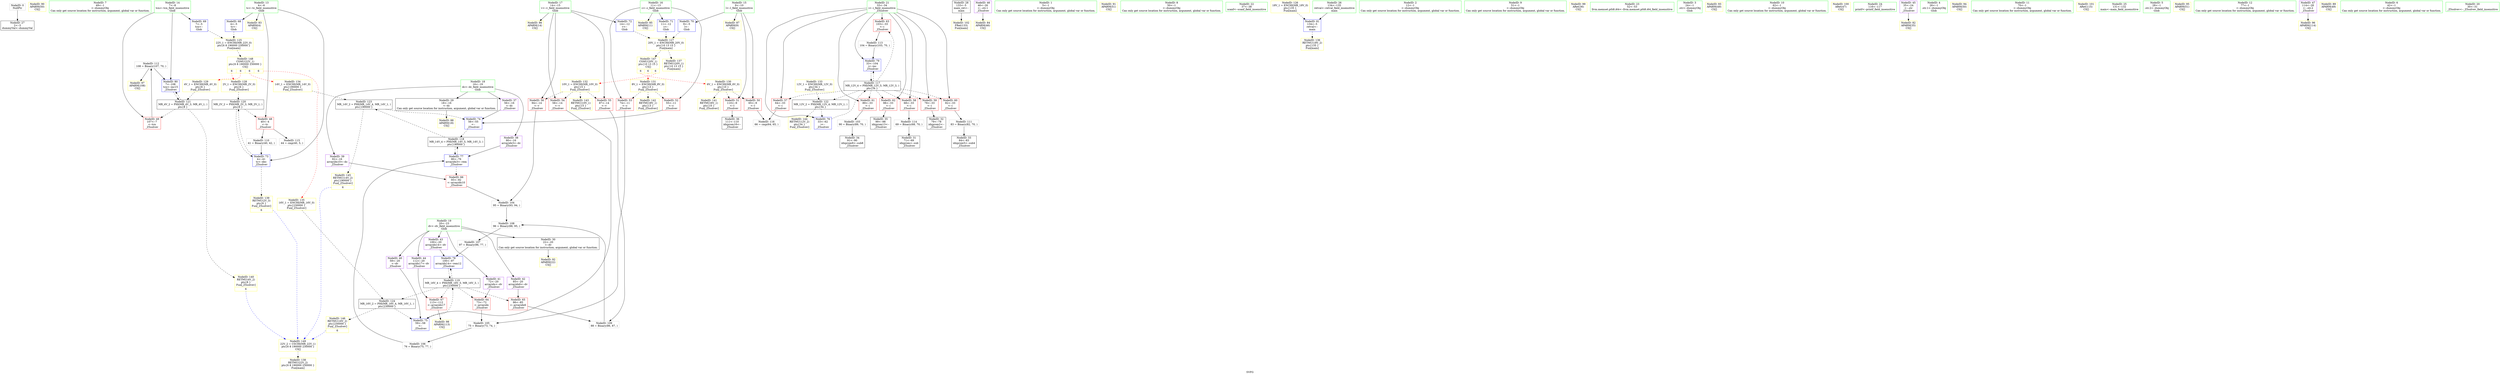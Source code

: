 digraph "SVFG" {
	label="SVFG";

	Node0x5630b1755fc0 [shape=record,color=grey,label="{NodeID: 0\nNullPtr}"];
	Node0x5630b1755fc0 -> Node0x5630b176a2e0[style=solid];
	Node0x5630b176e7b0 [shape=record,color=yellow,style=double,label="{NodeID: 90\nAPARM(50)\nCS[]}"];
	Node0x5630b1769050 [shape=record,color=green,label="{NodeID: 7\n49\<--1\n\<--dummyObj\nCan only get source location for instruction, argument, global var or function.}"];
	Node0x5630b176b590 [shape=record,color=yellow,style=double,label="{NodeID: 97\nAPARM(108)\nCS[]}"];
	Node0x5630b1769640 [shape=record,color=green,label="{NodeID: 14\n7\<--8\ntcn\<--tcn_field_insensitive\nGlob }"];
	Node0x5630b1769640 -> Node0x5630b176c570[style=solid];
	Node0x5630b1769640 -> Node0x5630b176d5e0[style=solid];
	Node0x5630b1769640 -> Node0x5630b176df90[style=solid];
	Node0x5630b176bb20 [shape=record,color=grey,label="{NodeID: 104\n95 = Binary(93, 94, )\n}"];
	Node0x5630b176bb20 -> Node0x5630b1770120[style=solid];
	Node0x5630b1769d40 [shape=record,color=green,label="{NodeID: 21\n33\<--34\ni\<--i_field_insensitive\n_Z5solvev\n}"];
	Node0x5630b1769d40 -> Node0x5630b176cbf0[style=solid];
	Node0x5630b1769d40 -> Node0x5630b176ccc0[style=solid];
	Node0x5630b1769d40 -> Node0x5630b176cd90[style=solid];
	Node0x5630b1769d40 -> Node0x5630b176ce60[style=solid];
	Node0x5630b1769d40 -> Node0x5630b176cf30[style=solid];
	Node0x5630b1769d40 -> Node0x5630b176d000[style=solid];
	Node0x5630b1769d40 -> Node0x5630b176d0d0[style=solid];
	Node0x5630b1769d40 -> Node0x5630b176dc50[style=solid];
	Node0x5630b1769d40 -> Node0x5630b176dec0[style=solid];
	Node0x5630b17705a0 [shape=record,color=grey,label="{NodeID: 111\n83 = Binary(82, 70, )\n}"];
	Node0x5630b17705a0 -> Node0x5630b176a850[style=solid];
	Node0x5630b176a3e0 [shape=record,color=black,label="{NodeID: 28\n133\<--5\nmain_ret\<--\nmain\n}"];
	Node0x5630b176a3e0 -> Node0x5630b176b8e0[style=solid];
	Node0x5630b1774c80 [shape=record,color=black,label="{NodeID: 118\nMR_14V_4 = PHI(MR_14V_5, MR_14V_3, )\npts\{190000 \}\n}"];
	Node0x5630b1774c80 -> Node0x5630b176dd20[style=dashed];
	Node0x5630b1774c80 -> Node0x5630b1776580[style=dashed];
	Node0x5630b176a9f0 [shape=record,color=black,label="{NodeID: 35\n99\<--98\nidxprom13\<--\n_Z5solvev\n}"];
	Node0x5630b1776f80 [shape=record,color=yellow,style=double,label="{NodeID: 125\n22V_1 = ENCHI(MR_22V_0)\npts\{6 8 190000 230000 \}\nFun[main]}"];
	Node0x5630b1776f80 -> Node0x5630b17799c0[style=dashed];
	Node0x5630b176afa0 [shape=record,color=purple,label="{NodeID: 42\n85\<--20\narrayidx6\<--dv\n_Z5solvev\n}"];
	Node0x5630b176afa0 -> Node0x5630b176d270[style=solid];
	Node0x5630b1778070 [shape=record,color=yellow,style=double,label="{NodeID: 132\n10V_1 = ENCHI(MR_10V_0)\npts\{15 \}\nFun[_Z5solvev]}"];
	Node0x5630b1778070 -> Node0x5630b176c980[style=dashed];
	Node0x5630b1778070 -> Node0x5630b176ca50[style=dashed];
	Node0x5630b1778070 -> Node0x5630b176cb20[style=dashed];
	Node0x5630b1778070 -> Node0x5630b17794e0[style=dashed];
	Node0x5630b176c570 [shape=record,color=red,label="{NodeID: 49\n107\<--7\n\<--tcn\n_Z5solvev\n}"];
	Node0x5630b176c570 -> Node0x5630b1770720[style=solid];
	Node0x5630b1779130 [shape=record,color=yellow,style=double,label="{NodeID: 139\nRETMU(2V_3)\npts\{6 \}\nFun[_Z5solvev]|{<s0>6}}"];
	Node0x5630b1779130:s0 -> Node0x5630b1779b00[style=dashed,color=blue];
	Node0x5630b176cb20 [shape=record,color=red,label="{NodeID: 56\n94\<--14\n\<--v\n_Z5solvev\n}"];
	Node0x5630b176cb20 -> Node0x5630b176bb20[style=solid];
	Node0x5630b1779780 [shape=record,color=yellow,style=double,label="{NodeID: 146\nRETMU(16V_2)\npts\{230000 \}\nFun[_Z5solvev]|{<s0>6}}"];
	Node0x5630b1779780:s0 -> Node0x5630b1779b00[style=dashed,color=blue];
	Node0x5630b176d0d0 [shape=record,color=red,label="{NodeID: 63\n103\<--33\n\<--i\n_Z5solvev\n}"];
	Node0x5630b176d0d0 -> Node0x5630b17708a0[style=solid];
	Node0x5630b176d6e0 [shape=record,color=blue,label="{NodeID: 70\n9\<--5\nl\<--\nGlob }"];
	Node0x5630b176d6e0 -> Node0x5630b1777be0[style=dashed];
	Node0x5630b176dd20 [shape=record,color=blue,label="{NodeID: 77\n80\<--76\narrayidx3\<--rem\n_Z5solvev\n}"];
	Node0x5630b176dd20 -> Node0x5630b176d340[style=dashed];
	Node0x5630b176dd20 -> Node0x5630b1774c80[style=dashed];
	Node0x5630b176e2d0 [shape=record,color=yellow,style=double,label="{NodeID: 84\nAPARM(46)\nCS[]}"];
	Node0x5630b1768290 [shape=record,color=green,label="{NodeID: 1\n5\<--1\n\<--dummyObj\nCan only get source location for instruction, argument, global var or function.}"];
	Node0x5630b176e880 [shape=record,color=yellow,style=double,label="{NodeID: 91\nAPARM(51)\nCS[]}"];
	Node0x5630b17690e0 [shape=record,color=green,label="{NodeID: 8\n50\<--1\n\<--dummyObj\nCan only get source location for instruction, argument, global var or function.}"];
	Node0x5630b176b660 [shape=record,color=yellow,style=double,label="{NodeID: 98\nAPARM(113)\nCS[]}"];
	Node0x5630b1769740 [shape=record,color=green,label="{NodeID: 15\n9\<--10\nl\<--l_field_insensitive\nGlob }"];
	Node0x5630b1769740 -> Node0x5630b176c640[style=solid];
	Node0x5630b1769740 -> Node0x5630b176c710[style=solid];
	Node0x5630b1769740 -> Node0x5630b176d6e0[style=solid];
	Node0x5630b1769740 -> Node0x5630b176e540[style=solid];
	Node0x5630b176fca0 [shape=record,color=grey,label="{NodeID: 105\n75 = Binary(73, 74, )\n}"];
	Node0x5630b176fca0 -> Node0x5630b176fe20[style=solid];
	Node0x5630b1769e10 [shape=record,color=green,label="{NodeID: 22\n37\<--38\nscanf\<--scanf_field_insensitive\n}"];
	Node0x5630b1770720 [shape=record,color=grey,label="{NodeID: 112\n108 = Binary(107, 70, )\n}"];
	Node0x5630b1770720 -> Node0x5630b176df90[style=solid];
	Node0x5630b1770720 -> Node0x5630b176b590[style=solid];
	Node0x5630b176a4b0 [shape=record,color=black,label="{NodeID: 29\n18\<--16\n\<--dc\nCan only get source location for instruction, argument, global var or function.}"];
	Node0x5630b176a4b0 -> Node0x5630b176e610[style=solid];
	Node0x5630b1775180 [shape=record,color=black,label="{NodeID: 119\nMR_16V_4 = PHI(MR_16V_5, MR_16V_3, )\npts\{230000 \}\n}"];
	Node0x5630b1775180 -> Node0x5630b176d1a0[style=dashed];
	Node0x5630b1775180 -> Node0x5630b176d270[style=dashed];
	Node0x5630b1775180 -> Node0x5630b176d410[style=dashed];
	Node0x5630b1775180 -> Node0x5630b176ddf0[style=dashed];
	Node0x5630b1775180 -> Node0x5630b1776a80[style=dashed];
	Node0x5630b176aac0 [shape=record,color=black,label="{NodeID: 36\n111\<--110\nidxprom16\<--\n_Z5solvev\n}"];
	Node0x5630b1777b00 [shape=record,color=yellow,style=double,label="{NodeID: 126\n18V_1 = ENCHI(MR_18V_0)\npts\{135 \}\nFun[main]}"];
	Node0x5630b1777b00 -> Node0x5630b176e060[style=dashed];
	Node0x5630b176b070 [shape=record,color=purple,label="{NodeID: 43\n100\<--20\narrayidx14\<--dv\n_Z5solvev\n}"];
	Node0x5630b176b070 -> Node0x5630b176ddf0[style=solid];
	Node0x5630b1778150 [shape=record,color=yellow,style=double,label="{NodeID: 133\n12V_1 = ENCHI(MR_12V_0)\npts\{34 \}\nFun[_Z5solvev]}"];
	Node0x5630b1778150 -> Node0x5630b1776080[style=dashed];
	Node0x5630b176c640 [shape=record,color=red,label="{NodeID: 50\n65\<--9\n\<--l\n_Z5solvev\n}"];
	Node0x5630b176c640 -> Node0x5630b1770d20[style=solid];
	Node0x5630b1779240 [shape=record,color=yellow,style=double,label="{NodeID: 140\nRETMU(4V_2)\npts\{8 \}\nFun[_Z5solvev]|{<s0>6}}"];
	Node0x5630b1779240:s0 -> Node0x5630b1779b00[style=dashed,color=blue];
	Node0x5630b176cbf0 [shape=record,color=red,label="{NodeID: 57\n64\<--33\n\<--i\n_Z5solvev\n}"];
	Node0x5630b176cbf0 -> Node0x5630b1770d20[style=solid];
	Node0x5630b1779860 [shape=record,color=yellow,style=double,label="{NodeID: 147\nCSMU(20V_1)\npts\{10 13 15 \}\nCS[]|{<s0>6|<s1>6|<s2>6}}"];
	Node0x5630b1779860:s0 -> Node0x5630b1777eb0[style=dashed,color=red];
	Node0x5630b1779860:s1 -> Node0x5630b1777f90[style=dashed,color=red];
	Node0x5630b1779860:s2 -> Node0x5630b1778070[style=dashed,color=red];
	Node0x5630b176d1a0 [shape=record,color=red,label="{NodeID: 64\n73\<--72\n\<--arrayidx\n_Z5solvev\n}"];
	Node0x5630b176d1a0 -> Node0x5630b176fca0[style=solid];
	Node0x5630b176d7e0 [shape=record,color=blue,label="{NodeID: 71\n11\<--12\nc\<--\nGlob }"];
	Node0x5630b176d7e0 -> Node0x5630b1777be0[style=dashed];
	Node0x5630b176ddf0 [shape=record,color=blue,label="{NodeID: 78\n100\<--97\narrayidx14\<--rem12\n_Z5solvev\n}"];
	Node0x5630b176ddf0 -> Node0x5630b1775180[style=dashed];
	Node0x5630b176e3a0 [shape=record,color=yellow,style=double,label="{NodeID: 85\nAPARM(11)\nCS[]}"];
	Node0x5630b1768320 [shape=record,color=green,label="{NodeID: 2\n12\<--1\n\<--dummyObj\nCan only get source location for instruction, argument, global var or function.}"];
	Node0x5630b176e950 [shape=record,color=yellow,style=double,label="{NodeID: 92\nAPARM(22)\nCS[]}"];
	Node0x5630b1769170 [shape=record,color=green,label="{NodeID: 9\n51\<--1\n\<--dummyObj\nCan only get source location for instruction, argument, global var or function.}"];
	Node0x5630b176b730 [shape=record,color=yellow,style=double,label="{NodeID: 99\nARet(36)\nCS[]}"];
	Node0x5630b1769840 [shape=record,color=green,label="{NodeID: 16\n11\<--13\nc\<--c_field_insensitive\nGlob }"];
	Node0x5630b1769840 -> Node0x5630b176c7e0[style=solid];
	Node0x5630b1769840 -> Node0x5630b176c8b0[style=solid];
	Node0x5630b1769840 -> Node0x5630b176d7e0[style=solid];
	Node0x5630b1769840 -> Node0x5630b176e3a0[style=solid];
	Node0x5630b176fe20 [shape=record,color=grey,label="{NodeID: 106\n76 = Binary(75, 77, )\n}"];
	Node0x5630b176fe20 -> Node0x5630b176dd20[style=solid];
	Node0x5630b1769f10 [shape=record,color=green,label="{NodeID: 23\n52\<--53\nllvm.memset.p0i8.i64\<--llvm.memset.p0i8.i64_field_insensitive\n}"];
	Node0x5630b17708a0 [shape=record,color=grey,label="{NodeID: 113\n104 = Binary(103, 70, )\n}"];
	Node0x5630b17708a0 -> Node0x5630b176dec0[style=solid];
	Node0x5630b176a5b0 [shape=record,color=black,label="{NodeID: 30\n22\<--20\n\<--dv\nCan only get source location for instruction, argument, global var or function.}"];
	Node0x5630b176a5b0 -> Node0x5630b176e950[style=solid];
	Node0x5630b1775680 [shape=record,color=black,label="{NodeID: 120\nMR_2V_2 = PHI(MR_2V_3, MR_2V_1, )\npts\{6 \}\n}"];
	Node0x5630b1775680 -> Node0x5630b176c4a0[style=dashed];
	Node0x5630b1775680 -> Node0x5630b176d9e0[style=dashed];
	Node0x5630b176ab90 [shape=record,color=purple,label="{NodeID: 37\n56\<--16\n\<--dc\n_Z5solvev\n}"];
	Node0x5630b176ab90 -> Node0x5630b176dab0[style=solid];
	Node0x5630b1777be0 [shape=record,color=yellow,style=double,label="{NodeID: 127\n20V_1 = ENCHI(MR_20V_0)\npts\{10 13 15 \}\nFun[main]}"];
	Node0x5630b1777be0 -> Node0x5630b1778f10[style=dashed];
	Node0x5630b1777be0 -> Node0x5630b1779860[style=dashed];
	Node0x5630b176b140 [shape=record,color=purple,label="{NodeID: 44\n112\<--20\narrayidx17\<--dv\n_Z5solvev\n}"];
	Node0x5630b176b140 -> Node0x5630b176d410[style=solid];
	Node0x5630b1778230 [shape=record,color=yellow,style=double,label="{NodeID: 134\n14V_1 = ENCHI(MR_14V_0)\npts\{190000 \}\nFun[_Z5solvev]}"];
	Node0x5630b1778230 -> Node0x5630b1776580[style=dashed];
	Node0x5630b176c710 [shape=record,color=red,label="{NodeID: 51\n110\<--9\n\<--l\n_Z5solvev\n}"];
	Node0x5630b176c710 -> Node0x5630b176aac0[style=solid];
	Node0x5630b1779320 [shape=record,color=yellow,style=double,label="{NodeID: 141\nRETMU(6V_1)\npts\{10 \}\nFun[_Z5solvev]}"];
	Node0x5630b176ccc0 [shape=record,color=red,label="{NodeID: 58\n68\<--33\n\<--i\n_Z5solvev\n}"];
	Node0x5630b176ccc0 -> Node0x5630b1770a20[style=solid];
	Node0x5630b17799c0 [shape=record,color=yellow,style=double,label="{NodeID: 148\nCSMU(22V_1)\npts\{6 8 190000 230000 \}\nCS[]|{<s0>6|<s1>6|<s2>6|<s3>6}}"];
	Node0x5630b17799c0:s0 -> Node0x5630b1777cc0[style=dashed,color=red];
	Node0x5630b17799c0:s1 -> Node0x5630b1777dd0[style=dashed,color=red];
	Node0x5630b17799c0:s2 -> Node0x5630b1778230[style=dashed,color=red];
	Node0x5630b17799c0:s3 -> Node0x5630b1778310[style=dashed,color=red];
	Node0x5630b176d270 [shape=record,color=red,label="{NodeID: 65\n86\<--85\n\<--arrayidx6\n_Z5solvev\n}"];
	Node0x5630b176d270 -> Node0x5630b17702a0[style=solid];
	Node0x5630b176d8e0 [shape=record,color=blue,label="{NodeID: 72\n14\<--12\nv\<--\nGlob }"];
	Node0x5630b176d8e0 -> Node0x5630b1777be0[style=dashed];
	Node0x5630b176dec0 [shape=record,color=blue,label="{NodeID: 79\n33\<--104\ni\<--inc\n_Z5solvev\n}"];
	Node0x5630b176dec0 -> Node0x5630b1774780[style=dashed];
	Node0x5630b176e470 [shape=record,color=yellow,style=double,label="{NodeID: 86\nAPARM(14)\nCS[]}"];
	Node0x5630b17685d0 [shape=record,color=green,label="{NodeID: 3\n24\<--1\n.str\<--dummyObj\nGlob }"];
	Node0x5630b176ea20 [shape=record,color=yellow,style=double,label="{NodeID: 93\nAPARM(49)\nCS[]}"];
	Node0x5630b1769240 [shape=record,color=green,label="{NodeID: 10\n62\<--1\n\<--dummyObj\nCan only get source location for instruction, argument, global var or function.}"];
	Node0x5630b176b7c0 [shape=record,color=yellow,style=double,label="{NodeID: 100\nARet(47)\nCS[]}"];
	Node0x5630b1769940 [shape=record,color=green,label="{NodeID: 17\n14\<--15\nv\<--v_field_insensitive\nGlob }"];
	Node0x5630b1769940 -> Node0x5630b176c980[style=solid];
	Node0x5630b1769940 -> Node0x5630b176ca50[style=solid];
	Node0x5630b1769940 -> Node0x5630b176cb20[style=solid];
	Node0x5630b1769940 -> Node0x5630b176d8e0[style=solid];
	Node0x5630b1769940 -> Node0x5630b176e470[style=solid];
	Node0x5630b176ffa0 [shape=record,color=grey,label="{NodeID: 107\n97 = Binary(96, 77, )\n}"];
	Node0x5630b176ffa0 -> Node0x5630b176ddf0[style=solid];
	Node0x5630b176a010 [shape=record,color=green,label="{NodeID: 24\n116\<--117\nprintf\<--printf_field_insensitive\n}"];
	Node0x5630b1770a20 [shape=record,color=grey,label="{NodeID: 114\n69 = Binary(68, 70, )\n}"];
	Node0x5630b1770a20 -> Node0x5630b176a6b0[style=solid];
	Node0x5630b176a6b0 [shape=record,color=black,label="{NodeID: 31\n71\<--69\nidxprom\<--sub\n_Z5solvev\n}"];
	Node0x5630b1775b80 [shape=record,color=black,label="{NodeID: 121\nMR_4V_2 = PHI(MR_4V_3, MR_4V_1, )\npts\{8 \}\n}"];
	Node0x5630b1775b80 -> Node0x5630b176c570[style=dashed];
	Node0x5630b1775b80 -> Node0x5630b176df90[style=dashed];
	Node0x5630b1775b80 -> Node0x5630b1779240[style=dashed];
	Node0x5630b176ac60 [shape=record,color=purple,label="{NodeID: 38\n80\<--16\narrayidx3\<--dc\n_Z5solvev\n}"];
	Node0x5630b176ac60 -> Node0x5630b176dd20[style=solid];
	Node0x5630b1777cc0 [shape=record,color=yellow,style=double,label="{NodeID: 128\n2V_1 = ENCHI(MR_2V_0)\npts\{6 \}\nFun[_Z5solvev]}"];
	Node0x5630b1777cc0 -> Node0x5630b1775680[style=dashed];
	Node0x5630b176b210 [shape=record,color=purple,label="{NodeID: 45\n35\<--24\n\<--.str\n_Z5solvev\n}"];
	Node0x5630b176b210 -> Node0x5630b176e130[style=solid];
	Node0x5630b1778310 [shape=record,color=yellow,style=double,label="{NodeID: 135\n16V_1 = ENCHI(MR_16V_0)\npts\{230000 \}\nFun[_Z5solvev]}"];
	Node0x5630b1778310 -> Node0x5630b1776a80[style=dashed];
	Node0x5630b176c7e0 [shape=record,color=red,label="{NodeID: 52\n55\<--11\n\<--c\n_Z5solvev\n}"];
	Node0x5630b176c7e0 -> Node0x5630b176dab0[style=solid];
	Node0x5630b1779400 [shape=record,color=yellow,style=double,label="{NodeID: 142\nRETMU(8V_1)\npts\{13 \}\nFun[_Z5solvev]}"];
	Node0x5630b176cd90 [shape=record,color=red,label="{NodeID: 59\n78\<--33\n\<--i\n_Z5solvev\n}"];
	Node0x5630b176cd90 -> Node0x5630b176a780[style=solid];
	Node0x5630b1779b00 [shape=record,color=yellow,style=double,label="{NodeID: 149\n22V_2 = CSCHI(MR_22V_1)\npts\{6 8 190000 230000 \}\nCS[]}"];
	Node0x5630b1779b00 -> Node0x5630b1778ff0[style=dashed];
	Node0x5630b176d340 [shape=record,color=red,label="{NodeID: 66\n93\<--92\n\<--arrayidx10\n_Z5solvev\n}"];
	Node0x5630b176d340 -> Node0x5630b176bb20[style=solid];
	Node0x5630b176d9e0 [shape=record,color=blue,label="{NodeID: 73\n4\<--41\ntc\<--dec\n_Z5solvev\n}"];
	Node0x5630b176d9e0 -> Node0x5630b1775680[style=dashed];
	Node0x5630b176d9e0 -> Node0x5630b1779130[style=dashed];
	Node0x5630b176df90 [shape=record,color=blue,label="{NodeID: 80\n7\<--108\ntcn\<--inc15\n_Z5solvev\n}"];
	Node0x5630b176df90 -> Node0x5630b1775b80[style=dashed];
	Node0x5630b176e540 [shape=record,color=yellow,style=double,label="{NodeID: 87\nAPARM(9)\nCS[]}"];
	Node0x5630b1768660 [shape=record,color=green,label="{NodeID: 4\n26\<--1\n.str.1\<--dummyObj\nGlob }"];
	Node0x5630b176eaf0 [shape=record,color=yellow,style=double,label="{NodeID: 94\nAPARM(50)\nCS[]}"];
	Node0x5630b1769340 [shape=record,color=green,label="{NodeID: 11\n70\<--1\n\<--dummyObj\nCan only get source location for instruction, argument, global var or function.}"];
	Node0x5630b176b850 [shape=record,color=yellow,style=double,label="{NodeID: 101\nARet(115)\nCS[]}"];
	Node0x5630b1769a40 [shape=record,color=green,label="{NodeID: 18\n16\<--19\ndc\<--dc_field_insensitive\nGlob }"];
	Node0x5630b1769a40 -> Node0x5630b176a4b0[style=solid];
	Node0x5630b1769a40 -> Node0x5630b176ab90[style=solid];
	Node0x5630b1769a40 -> Node0x5630b176ac60[style=solid];
	Node0x5630b1769a40 -> Node0x5630b176ad30[style=solid];
	Node0x5630b1770120 [shape=record,color=grey,label="{NodeID: 108\n96 = Binary(88, 95, )\n}"];
	Node0x5630b1770120 -> Node0x5630b176ffa0[style=solid];
	Node0x5630b176a110 [shape=record,color=green,label="{NodeID: 25\n131\<--132\nmain\<--main_field_insensitive\n}"];
	Node0x5630b1770ba0 [shape=record,color=grey,label="{NodeID: 115\n44 = cmp(40, 5, )\n}"];
	Node0x5630b176a780 [shape=record,color=black,label="{NodeID: 32\n79\<--78\nidxprom2\<--\n_Z5solvev\n}"];
	Node0x5630b1776080 [shape=record,color=black,label="{NodeID: 122\nMR_12V_2 = PHI(MR_12V_4, MR_12V_1, )\npts\{34 \}\n}"];
	Node0x5630b1776080 -> Node0x5630b176dc50[style=dashed];
	Node0x5630b1776080 -> Node0x5630b17795c0[style=dashed];
	Node0x5630b176ad30 [shape=record,color=purple,label="{NodeID: 39\n92\<--16\narrayidx10\<--dc\n_Z5solvev\n}"];
	Node0x5630b176ad30 -> Node0x5630b176d340[style=solid];
	Node0x5630b1777dd0 [shape=record,color=yellow,style=double,label="{NodeID: 129\n4V_1 = ENCHI(MR_4V_0)\npts\{8 \}\nFun[_Z5solvev]}"];
	Node0x5630b1777dd0 -> Node0x5630b1775b80[style=dashed];
	Node0x5630b176b2e0 [shape=record,color=purple,label="{NodeID: 46\n46\<--26\n\<--.str.1\n_Z5solvev\n}"];
	Node0x5630b176b2e0 -> Node0x5630b176e2d0[style=solid];
	Node0x5630b17783f0 [shape=record,color=yellow,style=double,label="{NodeID: 136\nRETMU(18V_2)\npts\{135 \}\nFun[main]}"];
	Node0x5630b176c8b0 [shape=record,color=red,label="{NodeID: 53\n74\<--11\n\<--c\n_Z5solvev\n}"];
	Node0x5630b176c8b0 -> Node0x5630b176fca0[style=solid];
	Node0x5630b17794e0 [shape=record,color=yellow,style=double,label="{NodeID: 143\nRETMU(10V_1)\npts\{15 \}\nFun[_Z5solvev]}"];
	Node0x5630b176ce60 [shape=record,color=red,label="{NodeID: 60\n82\<--33\n\<--i\n_Z5solvev\n}"];
	Node0x5630b176ce60 -> Node0x5630b17705a0[style=solid];
	Node0x5630b176d410 [shape=record,color=red,label="{NodeID: 67\n113\<--112\n\<--arrayidx17\n_Z5solvev\n}"];
	Node0x5630b176d410 -> Node0x5630b176b660[style=solid];
	Node0x5630b176dab0 [shape=record,color=blue,label="{NodeID: 74\n56\<--55\n\<--\n_Z5solvev\n}"];
	Node0x5630b176dab0 -> Node0x5630b1774c80[style=dashed];
	Node0x5630b176e060 [shape=record,color=blue,label="{NodeID: 81\n134\<--5\nretval\<--\nmain\n}"];
	Node0x5630b176e060 -> Node0x5630b17783f0[style=dashed];
	Node0x5630b176e610 [shape=record,color=yellow,style=double,label="{NodeID: 88\nAPARM(18)\nCS[]}"];
	Node0x5630b17686f0 [shape=record,color=green,label="{NodeID: 5\n28\<--1\n.str.2\<--dummyObj\nGlob }"];
	Node0x5630b176ebc0 [shape=record,color=yellow,style=double,label="{NodeID: 95\nAPARM(51)\nCS[]}"];
	Node0x5630b1769440 [shape=record,color=green,label="{NodeID: 12\n77\<--1\n\<--dummyObj\nCan only get source location for instruction, argument, global var or function.}"];
	Node0x5630b176b8e0 [shape=record,color=yellow,style=double,label="{NodeID: 102\nFRet(133)\nFun[main]}"];
	Node0x5630b1769b40 [shape=record,color=green,label="{NodeID: 19\n20\<--23\ndv\<--dv_field_insensitive\nGlob }"];
	Node0x5630b1769b40 -> Node0x5630b176a5b0[style=solid];
	Node0x5630b1769b40 -> Node0x5630b176ae00[style=solid];
	Node0x5630b1769b40 -> Node0x5630b176aed0[style=solid];
	Node0x5630b1769b40 -> Node0x5630b176afa0[style=solid];
	Node0x5630b1769b40 -> Node0x5630b176b070[style=solid];
	Node0x5630b1769b40 -> Node0x5630b176b140[style=solid];
	Node0x5630b17702a0 [shape=record,color=grey,label="{NodeID: 109\n88 = Binary(86, 87, )\n}"];
	Node0x5630b17702a0 -> Node0x5630b1770120[style=solid];
	Node0x5630b176a210 [shape=record,color=green,label="{NodeID: 26\n134\<--135\nretval\<--retval_field_insensitive\nmain\n}"];
	Node0x5630b176a210 -> Node0x5630b176e060[style=solid];
	Node0x5630b1770d20 [shape=record,color=grey,label="{NodeID: 116\n66 = cmp(64, 65, )\n}"];
	Node0x5630b176a850 [shape=record,color=black,label="{NodeID: 33\n84\<--83\nidxprom5\<--sub4\n_Z5solvev\n}"];
	Node0x5630b1776580 [shape=record,color=black,label="{NodeID: 123\nMR_14V_2 = PHI(MR_14V_4, MR_14V_1, )\npts\{190000 \}\n}"];
	Node0x5630b1776580 -> Node0x5630b176dab0[style=dashed];
	Node0x5630b1776580 -> Node0x5630b17796a0[style=dashed];
	Node0x5630b176ae00 [shape=record,color=purple,label="{NodeID: 40\n59\<--20\n\<--dv\n_Z5solvev\n}"];
	Node0x5630b176ae00 -> Node0x5630b176db80[style=solid];
	Node0x5630b1777eb0 [shape=record,color=yellow,style=double,label="{NodeID: 130\n6V_1 = ENCHI(MR_6V_0)\npts\{10 \}\nFun[_Z5solvev]}"];
	Node0x5630b1777eb0 -> Node0x5630b176c640[style=dashed];
	Node0x5630b1777eb0 -> Node0x5630b176c710[style=dashed];
	Node0x5630b1777eb0 -> Node0x5630b1779320[style=dashed];
	Node0x5630b176b3b0 [shape=record,color=purple,label="{NodeID: 47\n114\<--28\n\<--.str.2\n_Z5solvev\n}"];
	Node0x5630b176b3b0 -> Node0x5630b176b4c0[style=solid];
	Node0x5630b1778f10 [shape=record,color=yellow,style=double,label="{NodeID: 137\nRETMU(20V_1)\npts\{10 13 15 \}\nFun[main]}"];
	Node0x5630b176c980 [shape=record,color=red,label="{NodeID: 54\n58\<--14\n\<--v\n_Z5solvev\n}"];
	Node0x5630b176c980 -> Node0x5630b176db80[style=solid];
	Node0x5630b17795c0 [shape=record,color=yellow,style=double,label="{NodeID: 144\nRETMU(12V_2)\npts\{34 \}\nFun[_Z5solvev]}"];
	Node0x5630b176cf30 [shape=record,color=red,label="{NodeID: 61\n89\<--33\n\<--i\n_Z5solvev\n}"];
	Node0x5630b176cf30 -> Node0x5630b176b9a0[style=solid];
	Node0x5630b176d4e0 [shape=record,color=blue,label="{NodeID: 68\n4\<--5\ntc\<--\nGlob }"];
	Node0x5630b176d4e0 -> Node0x5630b1776f80[style=dashed];
	Node0x5630b176db80 [shape=record,color=blue,label="{NodeID: 75\n59\<--58\n\<--\n_Z5solvev\n}"];
	Node0x5630b176db80 -> Node0x5630b1775180[style=dashed];
	Node0x5630b176e130 [shape=record,color=yellow,style=double,label="{NodeID: 82\nAPARM(35)\nCS[]}"];
	Node0x5630b176e6e0 [shape=record,color=yellow,style=double,label="{NodeID: 89\nAPARM(49)\nCS[]}"];
	Node0x5630b1768fc0 [shape=record,color=green,label="{NodeID: 6\n42\<--1\n\<--dummyObj\nCan only get source location for instruction, argument, global var or function.}"];
	Node0x5630b176b4c0 [shape=record,color=yellow,style=double,label="{NodeID: 96\nAPARM(114)\nCS[]}"];
	Node0x5630b1769540 [shape=record,color=green,label="{NodeID: 13\n4\<--6\ntc\<--tc_field_insensitive\nGlob }"];
	Node0x5630b1769540 -> Node0x5630b176c4a0[style=solid];
	Node0x5630b1769540 -> Node0x5630b176d4e0[style=solid];
	Node0x5630b1769540 -> Node0x5630b176d9e0[style=solid];
	Node0x5630b1769540 -> Node0x5630b176e200[style=solid];
	Node0x5630b176b9a0 [shape=record,color=grey,label="{NodeID: 103\n90 = Binary(89, 70, )\n}"];
	Node0x5630b176b9a0 -> Node0x5630b176a920[style=solid];
	Node0x5630b1769c40 [shape=record,color=green,label="{NodeID: 20\n30\<--31\n_Z5solvev\<--_Z5solvev_field_insensitive\n}"];
	Node0x5630b1770420 [shape=record,color=grey,label="{NodeID: 110\n41 = Binary(40, 42, )\n}"];
	Node0x5630b1770420 -> Node0x5630b176d9e0[style=solid];
	Node0x5630b176a2e0 [shape=record,color=black,label="{NodeID: 27\n2\<--3\ndummyVal\<--dummyVal\n}"];
	Node0x5630b1774780 [shape=record,color=black,label="{NodeID: 117\nMR_12V_4 = PHI(MR_12V_5, MR_12V_3, )\npts\{34 \}\n}"];
	Node0x5630b1774780 -> Node0x5630b176cbf0[style=dashed];
	Node0x5630b1774780 -> Node0x5630b176ccc0[style=dashed];
	Node0x5630b1774780 -> Node0x5630b176cd90[style=dashed];
	Node0x5630b1774780 -> Node0x5630b176ce60[style=dashed];
	Node0x5630b1774780 -> Node0x5630b176cf30[style=dashed];
	Node0x5630b1774780 -> Node0x5630b176d000[style=dashed];
	Node0x5630b1774780 -> Node0x5630b176d0d0[style=dashed];
	Node0x5630b1774780 -> Node0x5630b176dec0[style=dashed];
	Node0x5630b1774780 -> Node0x5630b1776080[style=dashed];
	Node0x5630b176a920 [shape=record,color=black,label="{NodeID: 34\n91\<--90\nidxprom9\<--sub8\n_Z5solvev\n}"];
	Node0x5630b1776a80 [shape=record,color=black,label="{NodeID: 124\nMR_16V_2 = PHI(MR_16V_4, MR_16V_1, )\npts\{230000 \}\n}"];
	Node0x5630b1776a80 -> Node0x5630b176db80[style=dashed];
	Node0x5630b1776a80 -> Node0x5630b1779780[style=dashed];
	Node0x5630b176aed0 [shape=record,color=purple,label="{NodeID: 41\n72\<--20\narrayidx\<--dv\n_Z5solvev\n}"];
	Node0x5630b176aed0 -> Node0x5630b176d1a0[style=solid];
	Node0x5630b1777f90 [shape=record,color=yellow,style=double,label="{NodeID: 131\n8V_1 = ENCHI(MR_8V_0)\npts\{13 \}\nFun[_Z5solvev]}"];
	Node0x5630b1777f90 -> Node0x5630b176c7e0[style=dashed];
	Node0x5630b1777f90 -> Node0x5630b176c8b0[style=dashed];
	Node0x5630b1777f90 -> Node0x5630b1779400[style=dashed];
	Node0x5630b176c4a0 [shape=record,color=red,label="{NodeID: 48\n40\<--4\n\<--tc\n_Z5solvev\n}"];
	Node0x5630b176c4a0 -> Node0x5630b1770420[style=solid];
	Node0x5630b176c4a0 -> Node0x5630b1770ba0[style=solid];
	Node0x5630b1778ff0 [shape=record,color=yellow,style=double,label="{NodeID: 138\nRETMU(22V_2)\npts\{6 8 190000 230000 \}\nFun[main]}"];
	Node0x5630b176ca50 [shape=record,color=red,label="{NodeID: 55\n87\<--14\n\<--v\n_Z5solvev\n}"];
	Node0x5630b176ca50 -> Node0x5630b17702a0[style=solid];
	Node0x5630b17796a0 [shape=record,color=yellow,style=double,label="{NodeID: 145\nRETMU(14V_2)\npts\{190000 \}\nFun[_Z5solvev]|{<s0>6}}"];
	Node0x5630b17796a0:s0 -> Node0x5630b1779b00[style=dashed,color=blue];
	Node0x5630b176d000 [shape=record,color=red,label="{NodeID: 62\n98\<--33\n\<--i\n_Z5solvev\n}"];
	Node0x5630b176d000 -> Node0x5630b176a9f0[style=solid];
	Node0x5630b176d5e0 [shape=record,color=blue,label="{NodeID: 69\n7\<--5\ntcn\<--\nGlob }"];
	Node0x5630b176d5e0 -> Node0x5630b1776f80[style=dashed];
	Node0x5630b176dc50 [shape=record,color=blue,label="{NodeID: 76\n33\<--62\ni\<--\n_Z5solvev\n}"];
	Node0x5630b176dc50 -> Node0x5630b1774780[style=dashed];
	Node0x5630b176e200 [shape=record,color=yellow,style=double,label="{NodeID: 83\nAPARM(4)\nCS[]}"];
}
